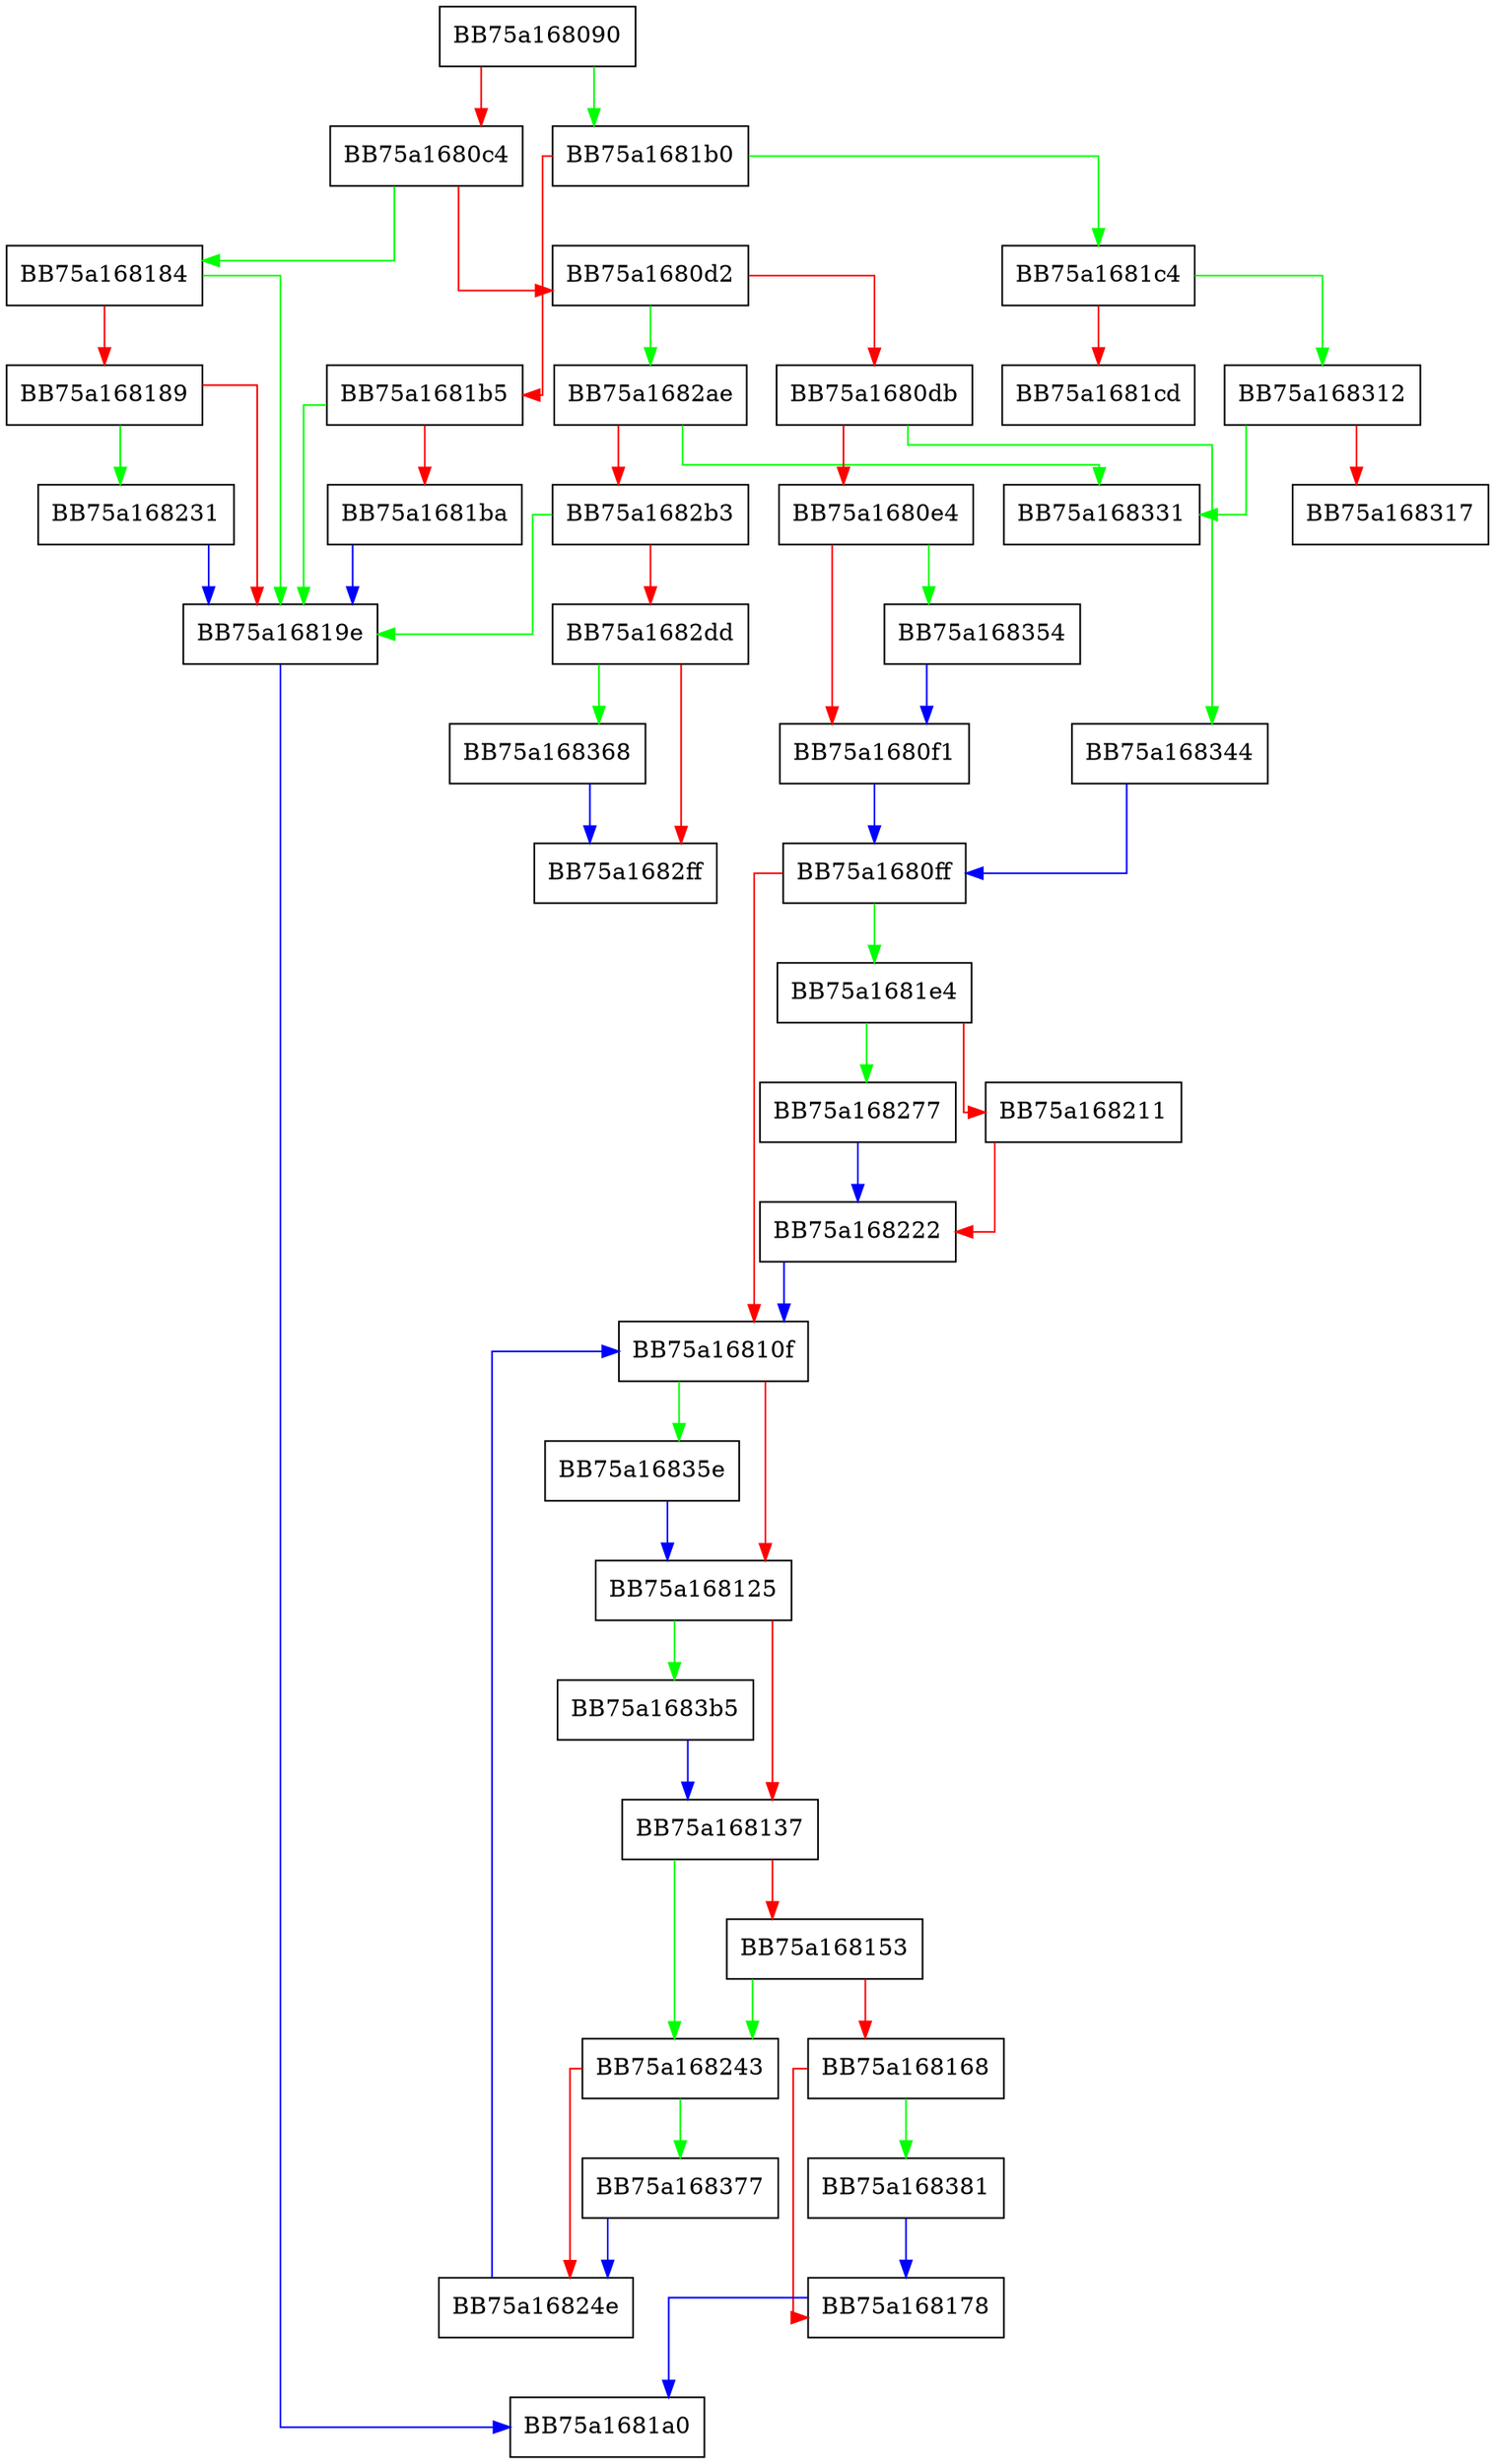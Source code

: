 digraph LuaAlloc {
  node [shape="box"];
  graph [splines=ortho];
  BB75a168090 -> BB75a1681b0 [color="green"];
  BB75a168090 -> BB75a1680c4 [color="red"];
  BB75a1680c4 -> BB75a168184 [color="green"];
  BB75a1680c4 -> BB75a1680d2 [color="red"];
  BB75a1680d2 -> BB75a1682ae [color="green"];
  BB75a1680d2 -> BB75a1680db [color="red"];
  BB75a1680db -> BB75a168344 [color="green"];
  BB75a1680db -> BB75a1680e4 [color="red"];
  BB75a1680e4 -> BB75a168354 [color="green"];
  BB75a1680e4 -> BB75a1680f1 [color="red"];
  BB75a1680f1 -> BB75a1680ff [color="blue"];
  BB75a1680ff -> BB75a1681e4 [color="green"];
  BB75a1680ff -> BB75a16810f [color="red"];
  BB75a16810f -> BB75a16835e [color="green"];
  BB75a16810f -> BB75a168125 [color="red"];
  BB75a168125 -> BB75a1683b5 [color="green"];
  BB75a168125 -> BB75a168137 [color="red"];
  BB75a168137 -> BB75a168243 [color="green"];
  BB75a168137 -> BB75a168153 [color="red"];
  BB75a168153 -> BB75a168243 [color="green"];
  BB75a168153 -> BB75a168168 [color="red"];
  BB75a168168 -> BB75a168381 [color="green"];
  BB75a168168 -> BB75a168178 [color="red"];
  BB75a168178 -> BB75a1681a0 [color="blue"];
  BB75a168184 -> BB75a16819e [color="green"];
  BB75a168184 -> BB75a168189 [color="red"];
  BB75a168189 -> BB75a168231 [color="green"];
  BB75a168189 -> BB75a16819e [color="red"];
  BB75a16819e -> BB75a1681a0 [color="blue"];
  BB75a1681b0 -> BB75a1681c4 [color="green"];
  BB75a1681b0 -> BB75a1681b5 [color="red"];
  BB75a1681b5 -> BB75a16819e [color="green"];
  BB75a1681b5 -> BB75a1681ba [color="red"];
  BB75a1681ba -> BB75a16819e [color="blue"];
  BB75a1681c4 -> BB75a168312 [color="green"];
  BB75a1681c4 -> BB75a1681cd [color="red"];
  BB75a1681e4 -> BB75a168277 [color="green"];
  BB75a1681e4 -> BB75a168211 [color="red"];
  BB75a168211 -> BB75a168222 [color="red"];
  BB75a168222 -> BB75a16810f [color="blue"];
  BB75a168231 -> BB75a16819e [color="blue"];
  BB75a168243 -> BB75a168377 [color="green"];
  BB75a168243 -> BB75a16824e [color="red"];
  BB75a16824e -> BB75a16810f [color="blue"];
  BB75a168277 -> BB75a168222 [color="blue"];
  BB75a1682ae -> BB75a168331 [color="green"];
  BB75a1682ae -> BB75a1682b3 [color="red"];
  BB75a1682b3 -> BB75a16819e [color="green"];
  BB75a1682b3 -> BB75a1682dd [color="red"];
  BB75a1682dd -> BB75a168368 [color="green"];
  BB75a1682dd -> BB75a1682ff [color="red"];
  BB75a168312 -> BB75a168331 [color="green"];
  BB75a168312 -> BB75a168317 [color="red"];
  BB75a168344 -> BB75a1680ff [color="blue"];
  BB75a168354 -> BB75a1680f1 [color="blue"];
  BB75a16835e -> BB75a168125 [color="blue"];
  BB75a168368 -> BB75a1682ff [color="blue"];
  BB75a168377 -> BB75a16824e [color="blue"];
  BB75a168381 -> BB75a168178 [color="blue"];
  BB75a1683b5 -> BB75a168137 [color="blue"];
}